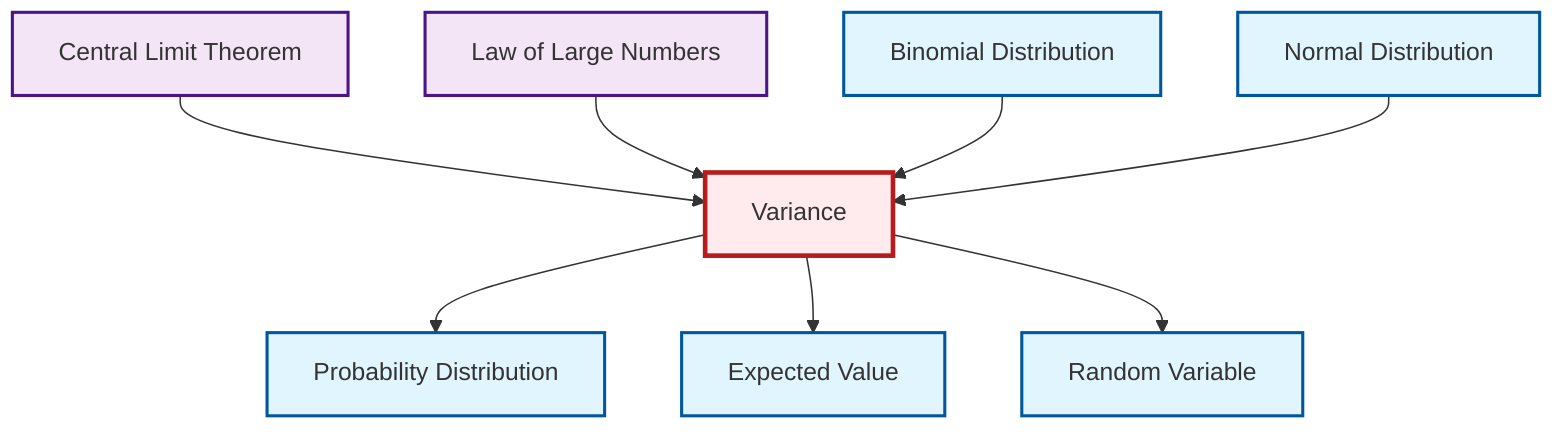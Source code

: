 graph TD
    classDef definition fill:#e1f5fe,stroke:#01579b,stroke-width:2px
    classDef theorem fill:#f3e5f5,stroke:#4a148c,stroke-width:2px
    classDef axiom fill:#fff3e0,stroke:#e65100,stroke-width:2px
    classDef example fill:#e8f5e9,stroke:#1b5e20,stroke-width:2px
    classDef current fill:#ffebee,stroke:#b71c1c,stroke-width:3px
    def-normal-distribution["Normal Distribution"]:::definition
    def-random-variable["Random Variable"]:::definition
    def-variance["Variance"]:::definition
    def-expectation["Expected Value"]:::definition
    def-probability-distribution["Probability Distribution"]:::definition
    thm-central-limit["Central Limit Theorem"]:::theorem
    def-binomial-distribution["Binomial Distribution"]:::definition
    thm-law-of-large-numbers["Law of Large Numbers"]:::theorem
    thm-central-limit --> def-variance
    thm-law-of-large-numbers --> def-variance
    def-binomial-distribution --> def-variance
    def-variance --> def-probability-distribution
    def-normal-distribution --> def-variance
    def-variance --> def-expectation
    def-variance --> def-random-variable
    class def-variance current